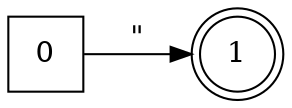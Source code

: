 digraph comillas {
rankdir=LR;
0 [ shape=square]
1 [ shape=doublecircle]
0->1[label=" \" "]
}
